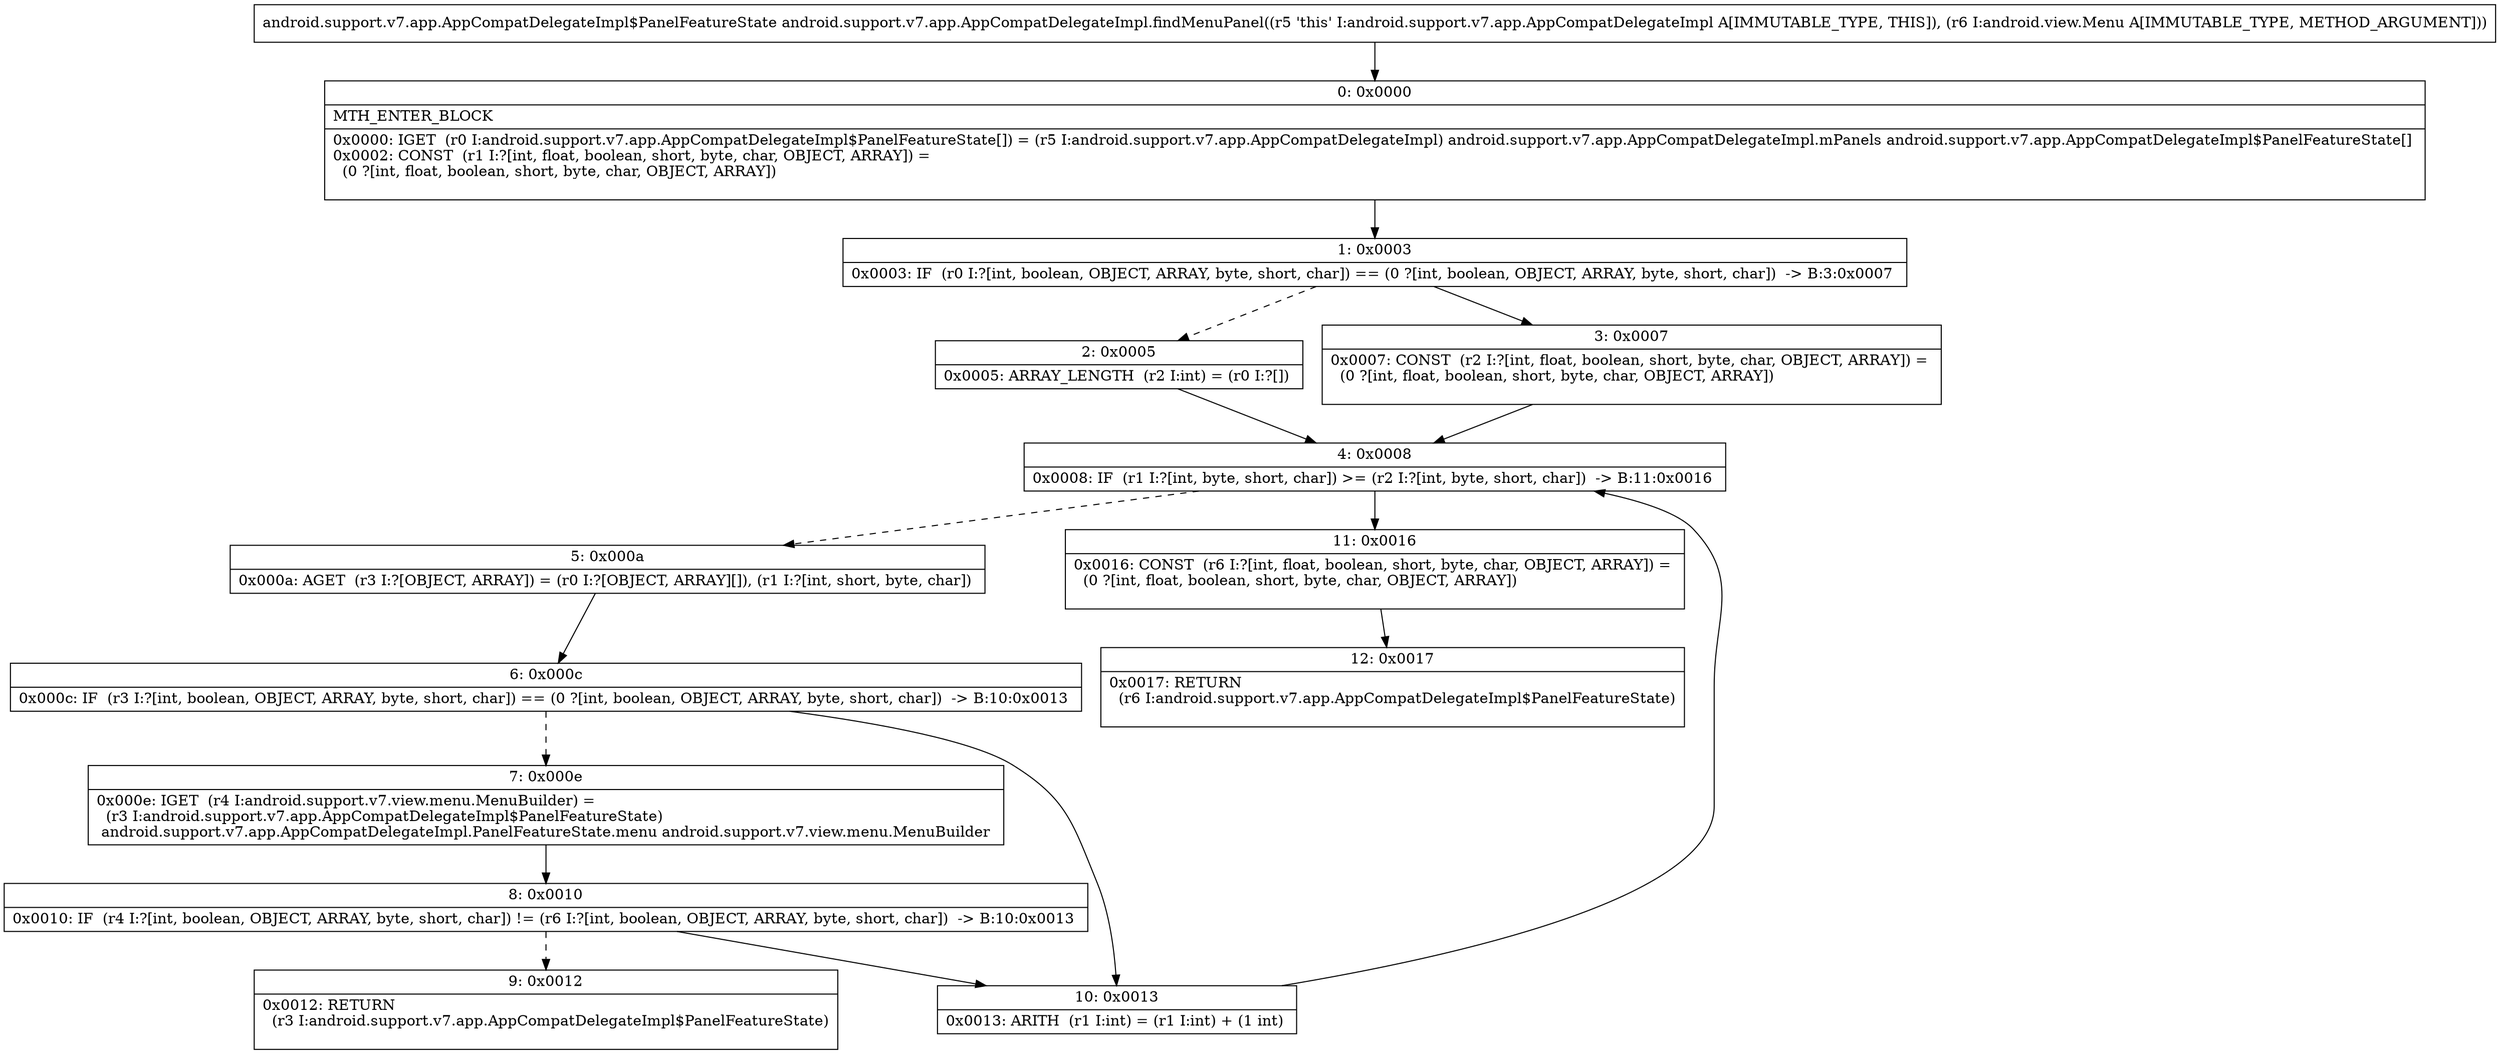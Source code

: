 digraph "CFG forandroid.support.v7.app.AppCompatDelegateImpl.findMenuPanel(Landroid\/view\/Menu;)Landroid\/support\/v7\/app\/AppCompatDelegateImpl$PanelFeatureState;" {
Node_0 [shape=record,label="{0\:\ 0x0000|MTH_ENTER_BLOCK\l|0x0000: IGET  (r0 I:android.support.v7.app.AppCompatDelegateImpl$PanelFeatureState[]) = (r5 I:android.support.v7.app.AppCompatDelegateImpl) android.support.v7.app.AppCompatDelegateImpl.mPanels android.support.v7.app.AppCompatDelegateImpl$PanelFeatureState[] \l0x0002: CONST  (r1 I:?[int, float, boolean, short, byte, char, OBJECT, ARRAY]) = \l  (0 ?[int, float, boolean, short, byte, char, OBJECT, ARRAY])\l \l}"];
Node_1 [shape=record,label="{1\:\ 0x0003|0x0003: IF  (r0 I:?[int, boolean, OBJECT, ARRAY, byte, short, char]) == (0 ?[int, boolean, OBJECT, ARRAY, byte, short, char])  \-\> B:3:0x0007 \l}"];
Node_2 [shape=record,label="{2\:\ 0x0005|0x0005: ARRAY_LENGTH  (r2 I:int) = (r0 I:?[]) \l}"];
Node_3 [shape=record,label="{3\:\ 0x0007|0x0007: CONST  (r2 I:?[int, float, boolean, short, byte, char, OBJECT, ARRAY]) = \l  (0 ?[int, float, boolean, short, byte, char, OBJECT, ARRAY])\l \l}"];
Node_4 [shape=record,label="{4\:\ 0x0008|0x0008: IF  (r1 I:?[int, byte, short, char]) \>= (r2 I:?[int, byte, short, char])  \-\> B:11:0x0016 \l}"];
Node_5 [shape=record,label="{5\:\ 0x000a|0x000a: AGET  (r3 I:?[OBJECT, ARRAY]) = (r0 I:?[OBJECT, ARRAY][]), (r1 I:?[int, short, byte, char]) \l}"];
Node_6 [shape=record,label="{6\:\ 0x000c|0x000c: IF  (r3 I:?[int, boolean, OBJECT, ARRAY, byte, short, char]) == (0 ?[int, boolean, OBJECT, ARRAY, byte, short, char])  \-\> B:10:0x0013 \l}"];
Node_7 [shape=record,label="{7\:\ 0x000e|0x000e: IGET  (r4 I:android.support.v7.view.menu.MenuBuilder) = \l  (r3 I:android.support.v7.app.AppCompatDelegateImpl$PanelFeatureState)\l android.support.v7.app.AppCompatDelegateImpl.PanelFeatureState.menu android.support.v7.view.menu.MenuBuilder \l}"];
Node_8 [shape=record,label="{8\:\ 0x0010|0x0010: IF  (r4 I:?[int, boolean, OBJECT, ARRAY, byte, short, char]) != (r6 I:?[int, boolean, OBJECT, ARRAY, byte, short, char])  \-\> B:10:0x0013 \l}"];
Node_9 [shape=record,label="{9\:\ 0x0012|0x0012: RETURN  \l  (r3 I:android.support.v7.app.AppCompatDelegateImpl$PanelFeatureState)\l \l}"];
Node_10 [shape=record,label="{10\:\ 0x0013|0x0013: ARITH  (r1 I:int) = (r1 I:int) + (1 int) \l}"];
Node_11 [shape=record,label="{11\:\ 0x0016|0x0016: CONST  (r6 I:?[int, float, boolean, short, byte, char, OBJECT, ARRAY]) = \l  (0 ?[int, float, boolean, short, byte, char, OBJECT, ARRAY])\l \l}"];
Node_12 [shape=record,label="{12\:\ 0x0017|0x0017: RETURN  \l  (r6 I:android.support.v7.app.AppCompatDelegateImpl$PanelFeatureState)\l \l}"];
MethodNode[shape=record,label="{android.support.v7.app.AppCompatDelegateImpl$PanelFeatureState android.support.v7.app.AppCompatDelegateImpl.findMenuPanel((r5 'this' I:android.support.v7.app.AppCompatDelegateImpl A[IMMUTABLE_TYPE, THIS]), (r6 I:android.view.Menu A[IMMUTABLE_TYPE, METHOD_ARGUMENT])) }"];
MethodNode -> Node_0;
Node_0 -> Node_1;
Node_1 -> Node_2[style=dashed];
Node_1 -> Node_3;
Node_2 -> Node_4;
Node_3 -> Node_4;
Node_4 -> Node_5[style=dashed];
Node_4 -> Node_11;
Node_5 -> Node_6;
Node_6 -> Node_7[style=dashed];
Node_6 -> Node_10;
Node_7 -> Node_8;
Node_8 -> Node_9[style=dashed];
Node_8 -> Node_10;
Node_10 -> Node_4;
Node_11 -> Node_12;
}

